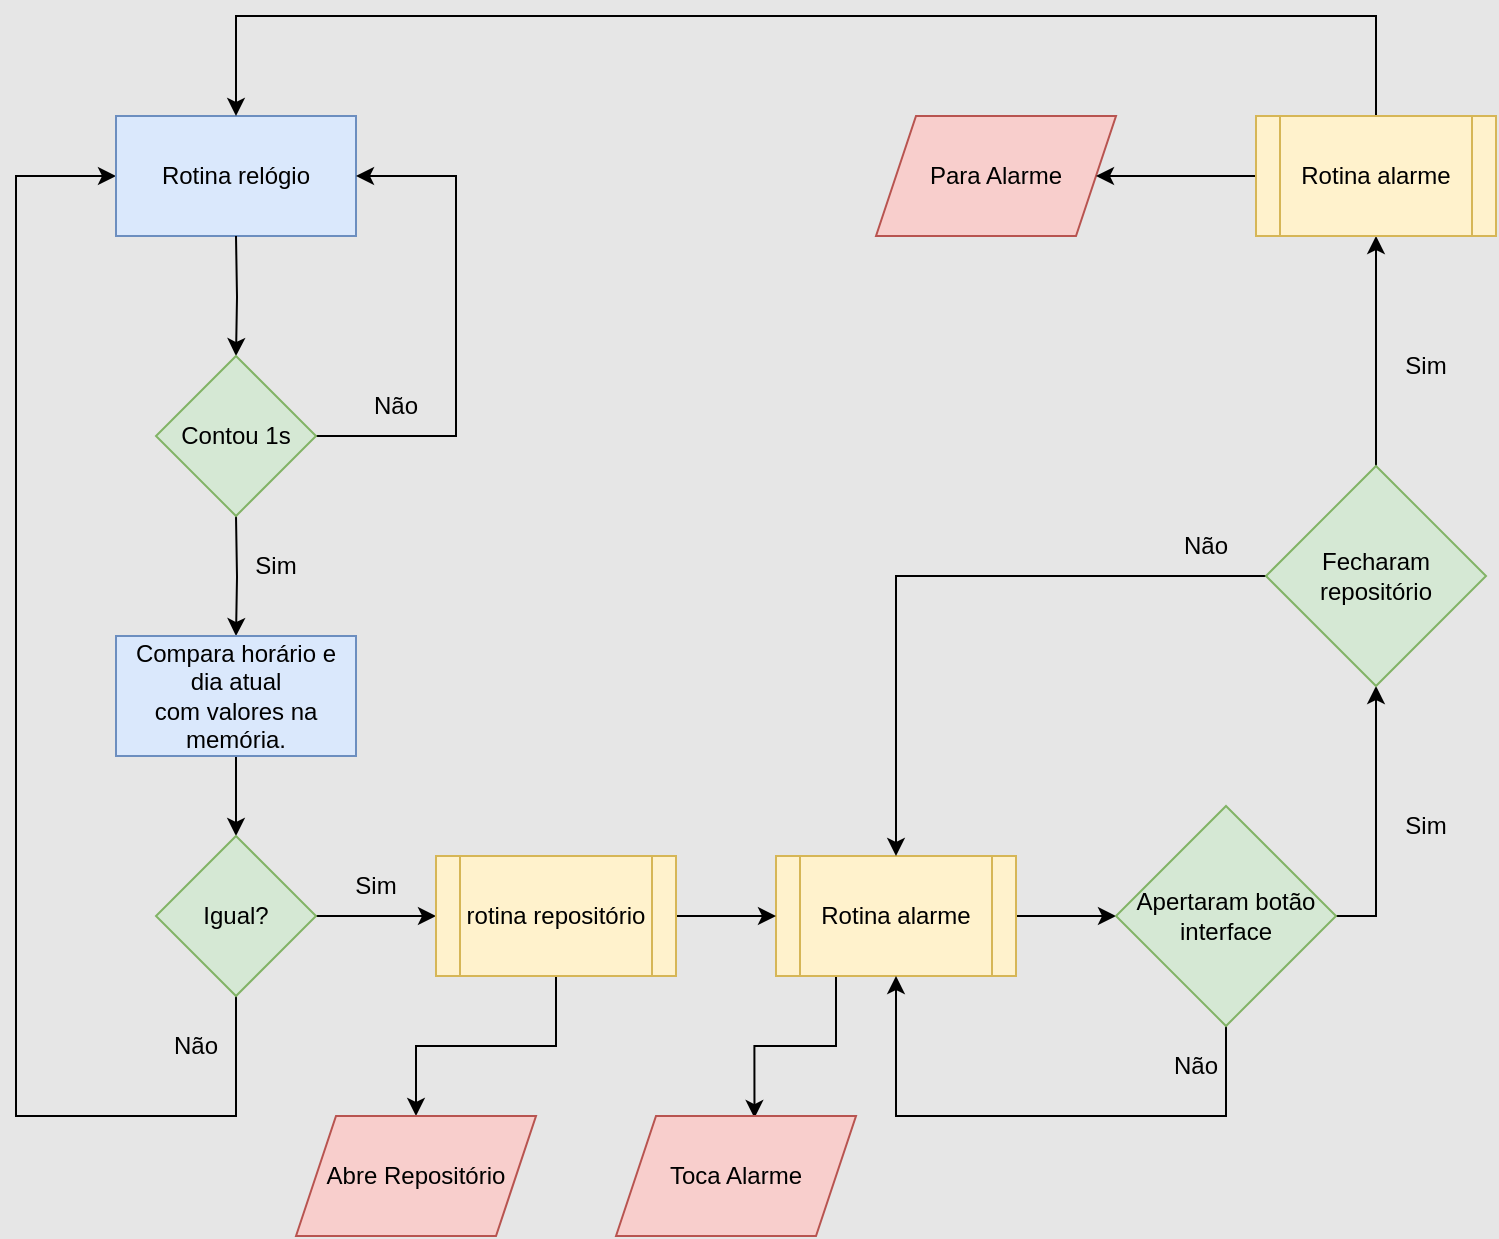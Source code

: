 <mxfile version="20.3.2" type="github">
  <diagram id="cxQs9f1fSEMmoMtZKtai" name="Página-1">
    <mxGraphModel dx="1038" dy="571" grid="1" gridSize="10" guides="1" tooltips="1" connect="1" arrows="1" fold="1" page="1" pageScale="1" pageWidth="827" pageHeight="700" background="#E6E6E6" math="0" shadow="0">
      <root>
        <mxCell id="0" />
        <mxCell id="1" parent="0" />
        <mxCell id="kr8wLakOHSf0XLjnh72R-15" style="edgeStyle=orthogonalEdgeStyle;rounded=0;orthogonalLoop=1;jettySize=auto;html=1;entryX=0.5;entryY=0;entryDx=0;entryDy=0;" edge="1" parent="1" target="kr8wLakOHSf0XLjnh72R-13">
          <mxGeometry relative="1" as="geometry">
            <mxPoint x="154" y="300" as="sourcePoint" />
          </mxGeometry>
        </mxCell>
        <mxCell id="kr8wLakOHSf0XLjnh72R-39" style="edgeStyle=orthogonalEdgeStyle;rounded=0;orthogonalLoop=1;jettySize=auto;html=1;exitX=0.5;exitY=1;exitDx=0;exitDy=0;entryX=0.5;entryY=0;entryDx=0;entryDy=0;" edge="1" parent="1" source="kr8wLakOHSf0XLjnh72R-13" target="kr8wLakOHSf0XLjnh72R-27">
          <mxGeometry relative="1" as="geometry" />
        </mxCell>
        <mxCell id="kr8wLakOHSf0XLjnh72R-13" value="Compara horário e dia atual&lt;br&gt;com valores na memória." style="rounded=0;whiteSpace=wrap;html=1;fillColor=#dae8fc;strokeColor=#6c8ebf;" vertex="1" parent="1">
          <mxGeometry x="94" y="360" width="120" height="60" as="geometry" />
        </mxCell>
        <mxCell id="kr8wLakOHSf0XLjnh72R-25" style="edgeStyle=orthogonalEdgeStyle;rounded=0;orthogonalLoop=1;jettySize=auto;html=1;exitX=1;exitY=0.5;exitDx=0;exitDy=0;entryX=0;entryY=0.5;entryDx=0;entryDy=0;" edge="1" parent="1" source="kr8wLakOHSf0XLjnh72R-24" target="kr8wLakOHSf0XLjnh72R-49">
          <mxGeometry relative="1" as="geometry">
            <mxPoint x="644" y="515" as="targetPoint" />
          </mxGeometry>
        </mxCell>
        <mxCell id="kr8wLakOHSf0XLjnh72R-80" style="edgeStyle=orthogonalEdgeStyle;rounded=0;orthogonalLoop=1;jettySize=auto;html=1;exitX=0.25;exitY=1;exitDx=0;exitDy=0;entryX=0.577;entryY=0.017;entryDx=0;entryDy=0;entryPerimeter=0;" edge="1" parent="1" source="kr8wLakOHSf0XLjnh72R-24" target="kr8wLakOHSf0XLjnh72R-79">
          <mxGeometry relative="1" as="geometry" />
        </mxCell>
        <mxCell id="kr8wLakOHSf0XLjnh72R-24" value="Rotina alarme" style="shape=process;whiteSpace=wrap;html=1;backgroundOutline=1;fillColor=#fff2cc;strokeColor=#d6b656;" vertex="1" parent="1">
          <mxGeometry x="424" y="470" width="120" height="60" as="geometry" />
        </mxCell>
        <mxCell id="kr8wLakOHSf0XLjnh72R-29" style="edgeStyle=orthogonalEdgeStyle;rounded=0;orthogonalLoop=1;jettySize=auto;html=1;exitX=0.5;exitY=1;exitDx=0;exitDy=0;startArrow=none;entryX=0;entryY=0.5;entryDx=0;entryDy=0;" edge="1" parent="1" source="kr8wLakOHSf0XLjnh72R-27" target="kr8wLakOHSf0XLjnh72R-40">
          <mxGeometry relative="1" as="geometry">
            <mxPoint x="119" y="570" as="sourcePoint" />
            <mxPoint x="124" y="140" as="targetPoint" />
            <Array as="points">
              <mxPoint x="154" y="600" />
              <mxPoint x="44" y="600" />
              <mxPoint x="44" y="130" />
            </Array>
          </mxGeometry>
        </mxCell>
        <mxCell id="kr8wLakOHSf0XLjnh72R-71" style="edgeStyle=orthogonalEdgeStyle;rounded=0;orthogonalLoop=1;jettySize=auto;html=1;exitX=1;exitY=0.5;exitDx=0;exitDy=0;entryX=0;entryY=0.5;entryDx=0;entryDy=0;" edge="1" parent="1" source="kr8wLakOHSf0XLjnh72R-27" target="kr8wLakOHSf0XLjnh72R-54">
          <mxGeometry relative="1" as="geometry" />
        </mxCell>
        <mxCell id="kr8wLakOHSf0XLjnh72R-27" value="Igual?" style="rhombus;whiteSpace=wrap;html=1;fillColor=#d5e8d4;strokeColor=#82b366;" vertex="1" parent="1">
          <mxGeometry x="114" y="460" width="80" height="80" as="geometry" />
        </mxCell>
        <mxCell id="kr8wLakOHSf0XLjnh72R-31" value="Não" style="text;html=1;strokeColor=none;fillColor=none;align=center;verticalAlign=middle;whiteSpace=wrap;rounded=0;" vertex="1" parent="1">
          <mxGeometry x="104" y="550" width="60" height="30" as="geometry" />
        </mxCell>
        <mxCell id="kr8wLakOHSf0XLjnh72R-33" value="Sim" style="text;html=1;strokeColor=none;fillColor=none;align=center;verticalAlign=middle;whiteSpace=wrap;rounded=0;" vertex="1" parent="1">
          <mxGeometry x="719" y="210" width="60" height="30" as="geometry" />
        </mxCell>
        <mxCell id="kr8wLakOHSf0XLjnh72R-40" value="Rotina relógio" style="rounded=0;whiteSpace=wrap;html=1;strokeWidth=1;fillColor=#dae8fc;strokeColor=#6c8ebf;" vertex="1" parent="1">
          <mxGeometry x="94" y="100" width="120" height="60" as="geometry" />
        </mxCell>
        <mxCell id="kr8wLakOHSf0XLjnh72R-41" style="edgeStyle=orthogonalEdgeStyle;rounded=0;orthogonalLoop=1;jettySize=auto;html=1;entryX=0.5;entryY=0;entryDx=0;entryDy=0;" edge="1" parent="1" target="kr8wLakOHSf0XLjnh72R-44">
          <mxGeometry relative="1" as="geometry">
            <mxPoint x="154" y="160" as="sourcePoint" />
            <mxPoint x="154" y="120" as="targetPoint" />
          </mxGeometry>
        </mxCell>
        <mxCell id="kr8wLakOHSf0XLjnh72R-47" style="edgeStyle=orthogonalEdgeStyle;rounded=0;orthogonalLoop=1;jettySize=auto;html=1;exitX=1;exitY=0.5;exitDx=0;exitDy=0;entryX=1;entryY=0.5;entryDx=0;entryDy=0;" edge="1" parent="1" source="kr8wLakOHSf0XLjnh72R-44" target="kr8wLakOHSf0XLjnh72R-40">
          <mxGeometry relative="1" as="geometry">
            <Array as="points">
              <mxPoint x="264" y="260" />
              <mxPoint x="264" y="130" />
            </Array>
          </mxGeometry>
        </mxCell>
        <mxCell id="kr8wLakOHSf0XLjnh72R-44" value="Contou 1s" style="rhombus;whiteSpace=wrap;html=1;fillColor=#d5e8d4;strokeColor=#82b366;" vertex="1" parent="1">
          <mxGeometry x="114" y="220" width="80" height="80" as="geometry" />
        </mxCell>
        <mxCell id="kr8wLakOHSf0XLjnh72R-46" value="Sim" style="text;html=1;strokeColor=none;fillColor=none;align=center;verticalAlign=middle;whiteSpace=wrap;rounded=0;" vertex="1" parent="1">
          <mxGeometry x="719" y="440" width="60" height="30" as="geometry" />
        </mxCell>
        <mxCell id="kr8wLakOHSf0XLjnh72R-48" value="Não" style="text;html=1;strokeColor=none;fillColor=none;align=center;verticalAlign=middle;whiteSpace=wrap;rounded=0;" vertex="1" parent="1">
          <mxGeometry x="204" y="230" width="60" height="30" as="geometry" />
        </mxCell>
        <mxCell id="kr8wLakOHSf0XLjnh72R-64" style="edgeStyle=orthogonalEdgeStyle;rounded=0;orthogonalLoop=1;jettySize=auto;html=1;exitX=1;exitY=0.5;exitDx=0;exitDy=0;entryX=0.5;entryY=1;entryDx=0;entryDy=0;" edge="1" parent="1" source="kr8wLakOHSf0XLjnh72R-49" target="kr8wLakOHSf0XLjnh72R-50">
          <mxGeometry relative="1" as="geometry" />
        </mxCell>
        <mxCell id="kr8wLakOHSf0XLjnh72R-76" style="edgeStyle=orthogonalEdgeStyle;rounded=0;orthogonalLoop=1;jettySize=auto;html=1;entryX=0.5;entryY=1;entryDx=0;entryDy=0;exitX=0.5;exitY=1;exitDx=0;exitDy=0;" edge="1" parent="1" source="kr8wLakOHSf0XLjnh72R-49" target="kr8wLakOHSf0XLjnh72R-24">
          <mxGeometry relative="1" as="geometry">
            <Array as="points">
              <mxPoint x="649" y="600" />
              <mxPoint x="484" y="600" />
            </Array>
          </mxGeometry>
        </mxCell>
        <mxCell id="kr8wLakOHSf0XLjnh72R-49" value="Apertaram botão interface" style="rhombus;whiteSpace=wrap;html=1;fillColor=#d5e8d4;strokeColor=#82b366;" vertex="1" parent="1">
          <mxGeometry x="594" y="445" width="110" height="110" as="geometry" />
        </mxCell>
        <mxCell id="kr8wLakOHSf0XLjnh72R-65" style="edgeStyle=orthogonalEdgeStyle;rounded=0;orthogonalLoop=1;jettySize=auto;html=1;exitX=0.5;exitY=0;exitDx=0;exitDy=0;entryX=0.5;entryY=1;entryDx=0;entryDy=0;" edge="1" parent="1" source="kr8wLakOHSf0XLjnh72R-50" target="kr8wLakOHSf0XLjnh72R-82">
          <mxGeometry relative="1" as="geometry">
            <mxPoint x="724" y="160" as="targetPoint" />
          </mxGeometry>
        </mxCell>
        <mxCell id="kr8wLakOHSf0XLjnh72R-74" style="edgeStyle=orthogonalEdgeStyle;rounded=0;orthogonalLoop=1;jettySize=auto;html=1;exitX=0;exitY=0.5;exitDx=0;exitDy=0;entryX=0.5;entryY=0;entryDx=0;entryDy=0;" edge="1" parent="1" source="kr8wLakOHSf0XLjnh72R-50" target="kr8wLakOHSf0XLjnh72R-24">
          <mxGeometry relative="1" as="geometry" />
        </mxCell>
        <mxCell id="kr8wLakOHSf0XLjnh72R-50" value="Fecharam repositório" style="rhombus;whiteSpace=wrap;html=1;fillColor=#d5e8d4;strokeColor=#82b366;" vertex="1" parent="1">
          <mxGeometry x="669" y="275" width="110" height="110" as="geometry" />
        </mxCell>
        <mxCell id="kr8wLakOHSf0XLjnh72R-52" value="Não" style="text;html=1;strokeColor=none;fillColor=none;align=center;verticalAlign=middle;whiteSpace=wrap;rounded=0;" vertex="1" parent="1">
          <mxGeometry x="609" y="560" width="50" height="30" as="geometry" />
        </mxCell>
        <mxCell id="kr8wLakOHSf0XLjnh72R-53" value="Não" style="text;html=1;strokeColor=none;fillColor=none;align=center;verticalAlign=middle;whiteSpace=wrap;rounded=0;" vertex="1" parent="1">
          <mxGeometry x="609" y="300" width="60" height="30" as="geometry" />
        </mxCell>
        <mxCell id="kr8wLakOHSf0XLjnh72R-72" style="edgeStyle=orthogonalEdgeStyle;rounded=0;orthogonalLoop=1;jettySize=auto;html=1;exitX=1;exitY=0.5;exitDx=0;exitDy=0;entryX=0;entryY=0.5;entryDx=0;entryDy=0;" edge="1" parent="1" source="kr8wLakOHSf0XLjnh72R-54" target="kr8wLakOHSf0XLjnh72R-24">
          <mxGeometry relative="1" as="geometry" />
        </mxCell>
        <mxCell id="kr8wLakOHSf0XLjnh72R-78" style="edgeStyle=orthogonalEdgeStyle;rounded=0;orthogonalLoop=1;jettySize=auto;html=1;exitX=0.5;exitY=1;exitDx=0;exitDy=0;entryX=0.5;entryY=0;entryDx=0;entryDy=0;" edge="1" parent="1" source="kr8wLakOHSf0XLjnh72R-54" target="kr8wLakOHSf0XLjnh72R-77">
          <mxGeometry relative="1" as="geometry" />
        </mxCell>
        <mxCell id="kr8wLakOHSf0XLjnh72R-54" value="rotina repositório" style="shape=process;whiteSpace=wrap;html=1;backgroundOutline=1;fillColor=#fff2cc;strokeColor=#d6b656;" vertex="1" parent="1">
          <mxGeometry x="254" y="470" width="120" height="60" as="geometry" />
        </mxCell>
        <mxCell id="kr8wLakOHSf0XLjnh72R-68" style="edgeStyle=orthogonalEdgeStyle;rounded=0;orthogonalLoop=1;jettySize=auto;html=1;exitX=0.5;exitY=0;exitDx=0;exitDy=0;entryX=0.5;entryY=0;entryDx=0;entryDy=0;" edge="1" parent="1" source="kr8wLakOHSf0XLjnh72R-82" target="kr8wLakOHSf0XLjnh72R-40">
          <mxGeometry relative="1" as="geometry">
            <mxPoint x="724" y="100" as="sourcePoint" />
            <Array as="points">
              <mxPoint x="724" y="50" />
              <mxPoint x="154" y="50" />
            </Array>
          </mxGeometry>
        </mxCell>
        <mxCell id="kr8wLakOHSf0XLjnh72R-69" value="Sim" style="text;html=1;strokeColor=none;fillColor=none;align=center;verticalAlign=middle;whiteSpace=wrap;rounded=0;" vertex="1" parent="1">
          <mxGeometry x="144" y="310" width="60" height="30" as="geometry" />
        </mxCell>
        <mxCell id="kr8wLakOHSf0XLjnh72R-70" value="Sim" style="text;html=1;strokeColor=none;fillColor=none;align=center;verticalAlign=middle;whiteSpace=wrap;rounded=0;" vertex="1" parent="1">
          <mxGeometry x="194" y="470" width="60" height="30" as="geometry" />
        </mxCell>
        <mxCell id="kr8wLakOHSf0XLjnh72R-77" value="Abre Repositório" style="shape=parallelogram;perimeter=parallelogramPerimeter;whiteSpace=wrap;html=1;fixedSize=1;strokeWidth=1;fillColor=#f8cecc;strokeColor=#b85450;" vertex="1" parent="1">
          <mxGeometry x="184" y="600" width="120" height="60" as="geometry" />
        </mxCell>
        <mxCell id="kr8wLakOHSf0XLjnh72R-79" value="Toca Alarme" style="shape=parallelogram;perimeter=parallelogramPerimeter;whiteSpace=wrap;html=1;fixedSize=1;strokeWidth=1;fillColor=#f8cecc;strokeColor=#b85450;" vertex="1" parent="1">
          <mxGeometry x="344" y="600" width="120" height="60" as="geometry" />
        </mxCell>
        <mxCell id="kr8wLakOHSf0XLjnh72R-81" value="Para Alarme" style="shape=parallelogram;perimeter=parallelogramPerimeter;whiteSpace=wrap;html=1;fixedSize=1;strokeWidth=1;fillColor=#f8cecc;strokeColor=#b85450;" vertex="1" parent="1">
          <mxGeometry x="474" y="100" width="120" height="60" as="geometry" />
        </mxCell>
        <mxCell id="kr8wLakOHSf0XLjnh72R-84" style="edgeStyle=orthogonalEdgeStyle;rounded=0;orthogonalLoop=1;jettySize=auto;html=1;exitX=0;exitY=0.5;exitDx=0;exitDy=0;entryX=1;entryY=0.5;entryDx=0;entryDy=0;" edge="1" parent="1" source="kr8wLakOHSf0XLjnh72R-82" target="kr8wLakOHSf0XLjnh72R-81">
          <mxGeometry relative="1" as="geometry" />
        </mxCell>
        <mxCell id="kr8wLakOHSf0XLjnh72R-82" value="Rotina alarme" style="shape=process;whiteSpace=wrap;html=1;backgroundOutline=1;fillColor=#fff2cc;strokeColor=#d6b656;" vertex="1" parent="1">
          <mxGeometry x="664" y="100" width="120" height="60" as="geometry" />
        </mxCell>
      </root>
    </mxGraphModel>
  </diagram>
</mxfile>
